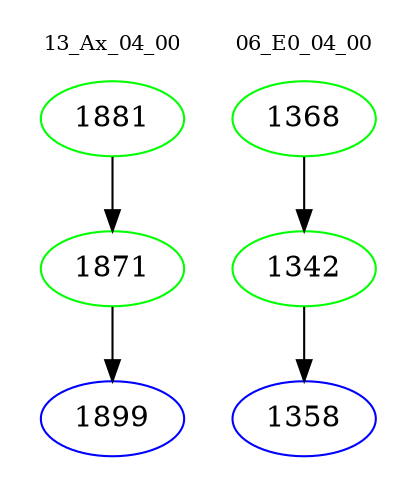 digraph{
subgraph cluster_0 {
color = white
label = "13_Ax_04_00";
fontsize=10;
T0_1881 [label="1881", color="green"]
T0_1881 -> T0_1871 [color="black"]
T0_1871 [label="1871", color="green"]
T0_1871 -> T0_1899 [color="black"]
T0_1899 [label="1899", color="blue"]
}
subgraph cluster_1 {
color = white
label = "06_E0_04_00";
fontsize=10;
T1_1368 [label="1368", color="green"]
T1_1368 -> T1_1342 [color="black"]
T1_1342 [label="1342", color="green"]
T1_1342 -> T1_1358 [color="black"]
T1_1358 [label="1358", color="blue"]
}
}
